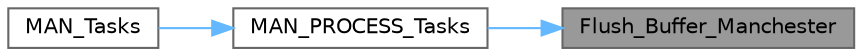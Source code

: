 digraph "Flush_Buffer_Manchester"
{
 // LATEX_PDF_SIZE
  bgcolor="transparent";
  edge [fontname=Helvetica,fontsize=10,labelfontname=Helvetica,labelfontsize=10];
  node [fontname=Helvetica,fontsize=10,shape=box,height=0.2,width=0.4];
  rankdir="RL";
  Node1 [id="Node000001",label="Flush_Buffer_Manchester",height=0.2,width=0.4,color="gray40", fillcolor="grey60", style="filled", fontcolor="black",tooltip=" "];
  Node1 -> Node2 [id="edge1_Node000001_Node000002",dir="back",color="steelblue1",style="solid",tooltip=" "];
  Node2 [id="Node000002",label="MAN_PROCESS_Tasks",height=0.2,width=0.4,color="grey40", fillcolor="white", style="filled",URL="$man_8c.html#a48e348dab43f9719d4c7f62dcdc91ccf",tooltip=" "];
  Node2 -> Node3 [id="edge2_Node000002_Node000003",dir="back",color="steelblue1",style="solid",tooltip=" "];
  Node3 [id="Node000003",label="MAN_Tasks",height=0.2,width=0.4,color="grey40", fillcolor="white", style="filled",URL="$man_8c.html#aee1e768706fd21921cca7b874ff4f232",tooltip=" "];
}
